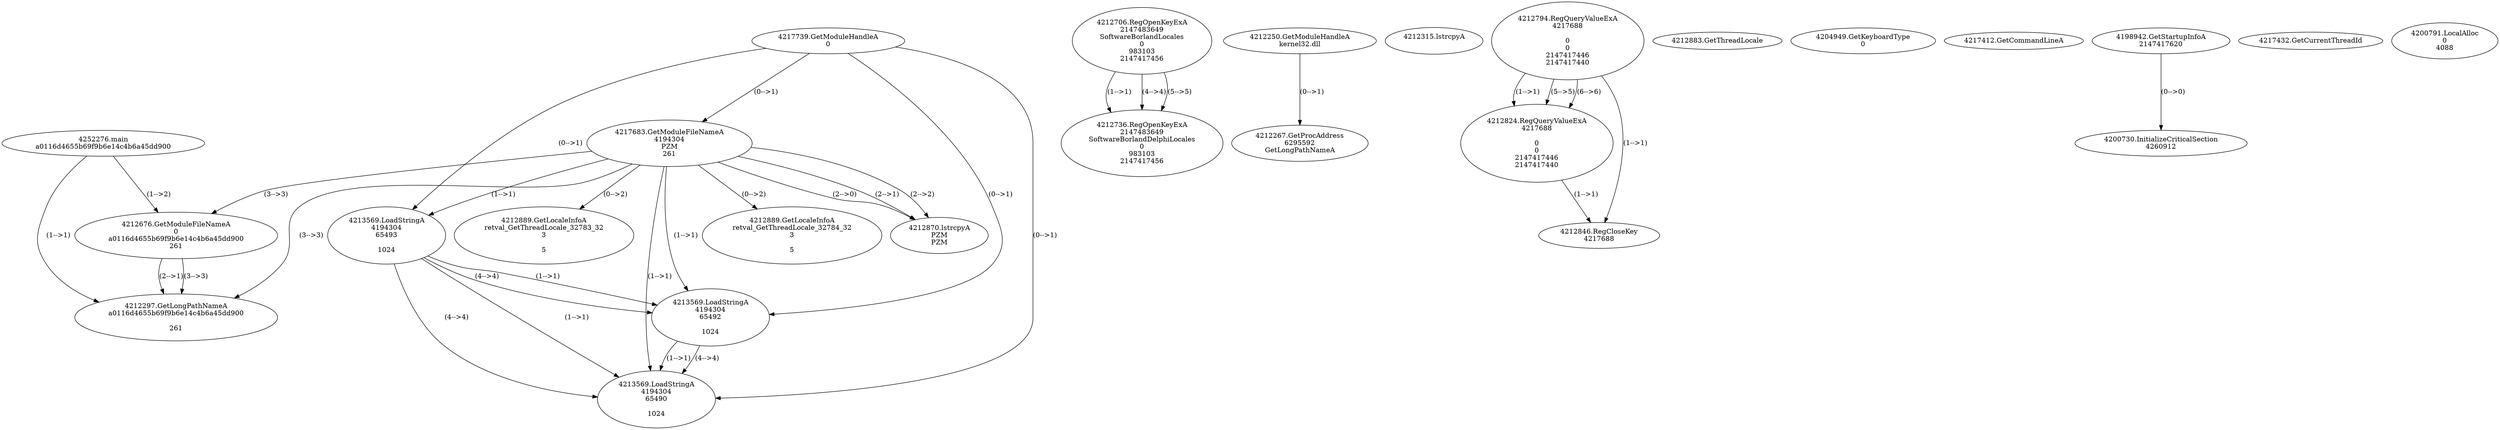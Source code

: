 // Global SCDG with merge call
digraph {
	0 [label="4252276.main
a0116d4655b69f9b6e14c4b6a45dd900"]
	1 [label="4217739.GetModuleHandleA
0"]
	2 [label="4217683.GetModuleFileNameA
4194304
PZM
261"]
	1 -> 2 [label="(0-->1)"]
	3 [label="4212676.GetModuleFileNameA
0
a0116d4655b69f9b6e14c4b6a45dd900
261"]
	0 -> 3 [label="(1-->2)"]
	2 -> 3 [label="(3-->3)"]
	4 [label="4212706.RegOpenKeyExA
2147483649
Software\Borland\Locales
0
983103
2147417456"]
	5 [label="4212250.GetModuleHandleA
kernel32.dll"]
	6 [label="4212267.GetProcAddress
6295592
GetLongPathNameA"]
	5 -> 6 [label="(0-->1)"]
	7 [label="4212297.GetLongPathNameA
a0116d4655b69f9b6e14c4b6a45dd900

261"]
	0 -> 7 [label="(1-->1)"]
	3 -> 7 [label="(2-->1)"]
	2 -> 7 [label="(3-->3)"]
	3 -> 7 [label="(3-->3)"]
	8 [label="4212315.lstrcpyA

"]
	9 [label="4212794.RegQueryValueExA
4217688

0
0
2147417446
2147417440"]
	10 [label="4212824.RegQueryValueExA
4217688

0
0
2147417446
2147417440"]
	9 -> 10 [label="(1-->1)"]
	9 -> 10 [label="(5-->5)"]
	9 -> 10 [label="(6-->6)"]
	11 [label="4212846.RegCloseKey
4217688"]
	9 -> 11 [label="(1-->1)"]
	10 -> 11 [label="(1-->1)"]
	12 [label="4212870.lstrcpyA
PZM
PZM"]
	2 -> 12 [label="(2-->1)"]
	2 -> 12 [label="(2-->2)"]
	2 -> 12 [label="(2-->0)"]
	13 [label="4212883.GetThreadLocale
"]
	14 [label="4212889.GetLocaleInfoA
retval_GetThreadLocale_32783_32
3

5"]
	2 -> 14 [label="(0-->2)"]
	15 [label="4204949.GetKeyboardType
0"]
	16 [label="4217412.GetCommandLineA
"]
	17 [label="4198942.GetStartupInfoA
2147417620"]
	18 [label="4217432.GetCurrentThreadId
"]
	19 [label="4213569.LoadStringA
4194304
65493

1024"]
	1 -> 19 [label="(0-->1)"]
	2 -> 19 [label="(1-->1)"]
	20 [label="4213569.LoadStringA
4194304
65492

1024"]
	1 -> 20 [label="(0-->1)"]
	2 -> 20 [label="(1-->1)"]
	19 -> 20 [label="(1-->1)"]
	19 -> 20 [label="(4-->4)"]
	21 [label="4213569.LoadStringA
4194304
65490

1024"]
	1 -> 21 [label="(0-->1)"]
	2 -> 21 [label="(1-->1)"]
	19 -> 21 [label="(1-->1)"]
	20 -> 21 [label="(1-->1)"]
	19 -> 21 [label="(4-->4)"]
	20 -> 21 [label="(4-->4)"]
	22 [label="4200730.InitializeCriticalSection
4260912"]
	17 -> 22 [label="(0-->0)"]
	23 [label="4200791.LocalAlloc
0
4088"]
	24 [label="4212736.RegOpenKeyExA
2147483649
Software\Borland\Delphi\Locales
0
983103
2147417456"]
	4 -> 24 [label="(1-->1)"]
	4 -> 24 [label="(4-->4)"]
	4 -> 24 [label="(5-->5)"]
	25 [label="4212889.GetLocaleInfoA
retval_GetThreadLocale_32784_32
3

5"]
	2 -> 25 [label="(0-->2)"]
}
